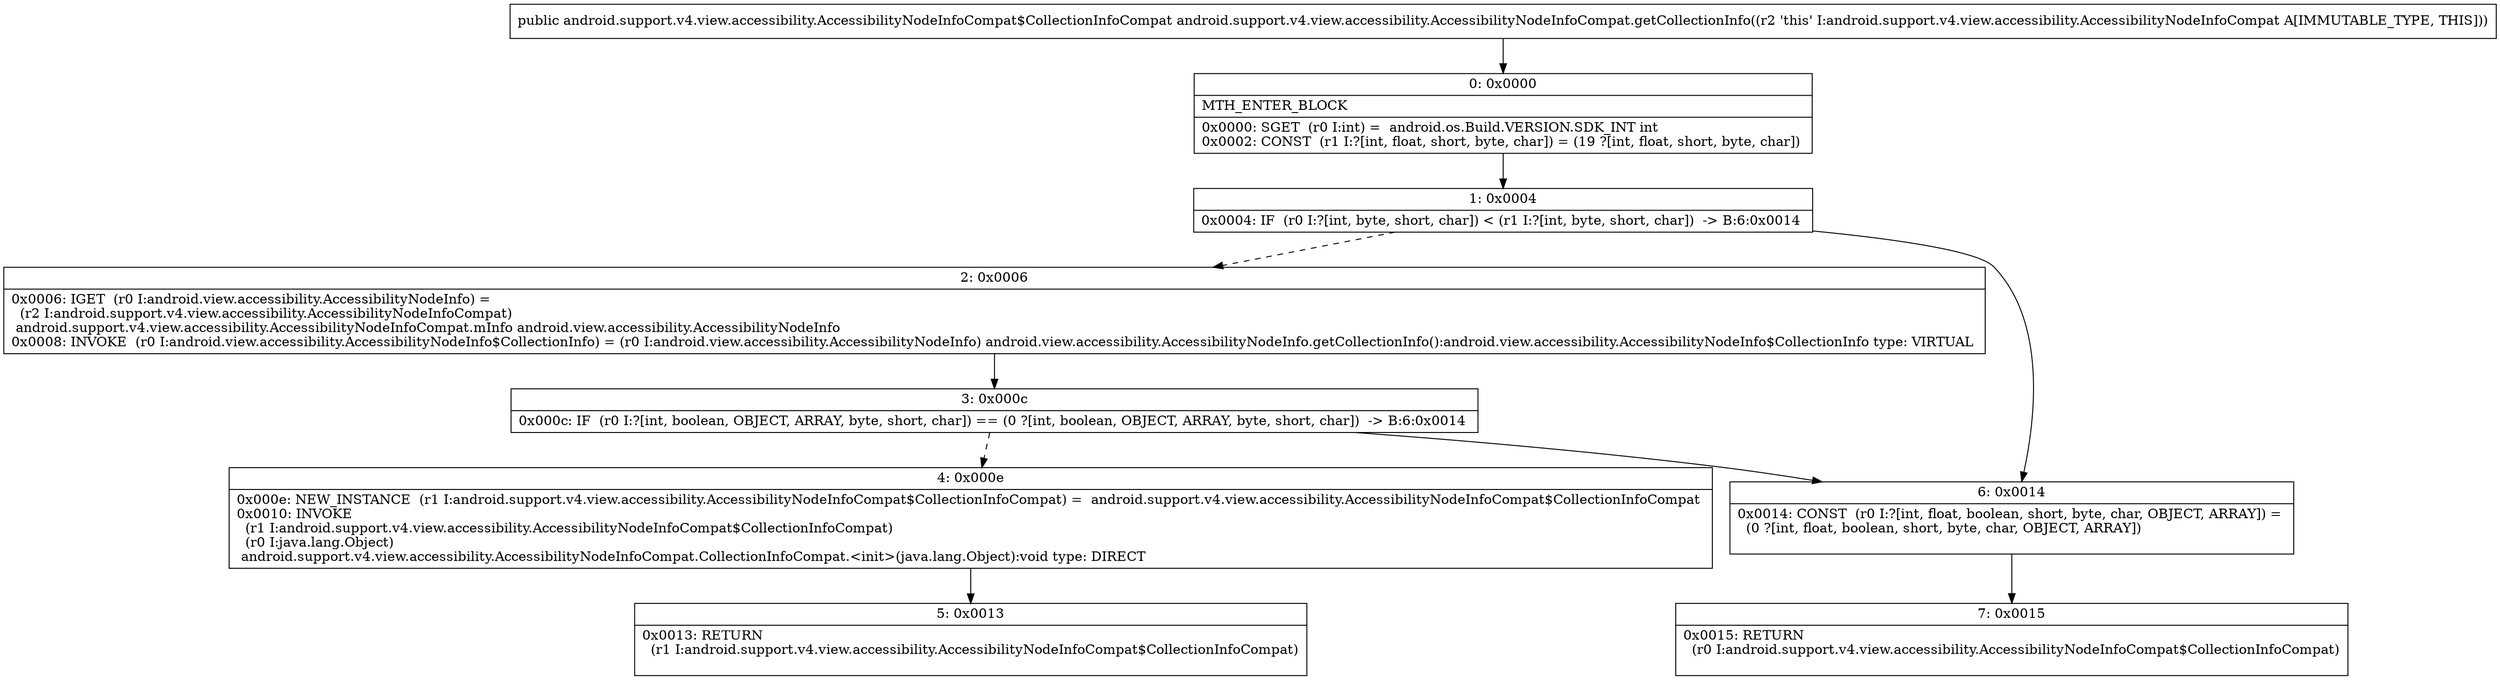 digraph "CFG forandroid.support.v4.view.accessibility.AccessibilityNodeInfoCompat.getCollectionInfo()Landroid\/support\/v4\/view\/accessibility\/AccessibilityNodeInfoCompat$CollectionInfoCompat;" {
Node_0 [shape=record,label="{0\:\ 0x0000|MTH_ENTER_BLOCK\l|0x0000: SGET  (r0 I:int) =  android.os.Build.VERSION.SDK_INT int \l0x0002: CONST  (r1 I:?[int, float, short, byte, char]) = (19 ?[int, float, short, byte, char]) \l}"];
Node_1 [shape=record,label="{1\:\ 0x0004|0x0004: IF  (r0 I:?[int, byte, short, char]) \< (r1 I:?[int, byte, short, char])  \-\> B:6:0x0014 \l}"];
Node_2 [shape=record,label="{2\:\ 0x0006|0x0006: IGET  (r0 I:android.view.accessibility.AccessibilityNodeInfo) = \l  (r2 I:android.support.v4.view.accessibility.AccessibilityNodeInfoCompat)\l android.support.v4.view.accessibility.AccessibilityNodeInfoCompat.mInfo android.view.accessibility.AccessibilityNodeInfo \l0x0008: INVOKE  (r0 I:android.view.accessibility.AccessibilityNodeInfo$CollectionInfo) = (r0 I:android.view.accessibility.AccessibilityNodeInfo) android.view.accessibility.AccessibilityNodeInfo.getCollectionInfo():android.view.accessibility.AccessibilityNodeInfo$CollectionInfo type: VIRTUAL \l}"];
Node_3 [shape=record,label="{3\:\ 0x000c|0x000c: IF  (r0 I:?[int, boolean, OBJECT, ARRAY, byte, short, char]) == (0 ?[int, boolean, OBJECT, ARRAY, byte, short, char])  \-\> B:6:0x0014 \l}"];
Node_4 [shape=record,label="{4\:\ 0x000e|0x000e: NEW_INSTANCE  (r1 I:android.support.v4.view.accessibility.AccessibilityNodeInfoCompat$CollectionInfoCompat) =  android.support.v4.view.accessibility.AccessibilityNodeInfoCompat$CollectionInfoCompat \l0x0010: INVOKE  \l  (r1 I:android.support.v4.view.accessibility.AccessibilityNodeInfoCompat$CollectionInfoCompat)\l  (r0 I:java.lang.Object)\l android.support.v4.view.accessibility.AccessibilityNodeInfoCompat.CollectionInfoCompat.\<init\>(java.lang.Object):void type: DIRECT \l}"];
Node_5 [shape=record,label="{5\:\ 0x0013|0x0013: RETURN  \l  (r1 I:android.support.v4.view.accessibility.AccessibilityNodeInfoCompat$CollectionInfoCompat)\l \l}"];
Node_6 [shape=record,label="{6\:\ 0x0014|0x0014: CONST  (r0 I:?[int, float, boolean, short, byte, char, OBJECT, ARRAY]) = \l  (0 ?[int, float, boolean, short, byte, char, OBJECT, ARRAY])\l \l}"];
Node_7 [shape=record,label="{7\:\ 0x0015|0x0015: RETURN  \l  (r0 I:android.support.v4.view.accessibility.AccessibilityNodeInfoCompat$CollectionInfoCompat)\l \l}"];
MethodNode[shape=record,label="{public android.support.v4.view.accessibility.AccessibilityNodeInfoCompat$CollectionInfoCompat android.support.v4.view.accessibility.AccessibilityNodeInfoCompat.getCollectionInfo((r2 'this' I:android.support.v4.view.accessibility.AccessibilityNodeInfoCompat A[IMMUTABLE_TYPE, THIS])) }"];
MethodNode -> Node_0;
Node_0 -> Node_1;
Node_1 -> Node_2[style=dashed];
Node_1 -> Node_6;
Node_2 -> Node_3;
Node_3 -> Node_4[style=dashed];
Node_3 -> Node_6;
Node_4 -> Node_5;
Node_6 -> Node_7;
}

